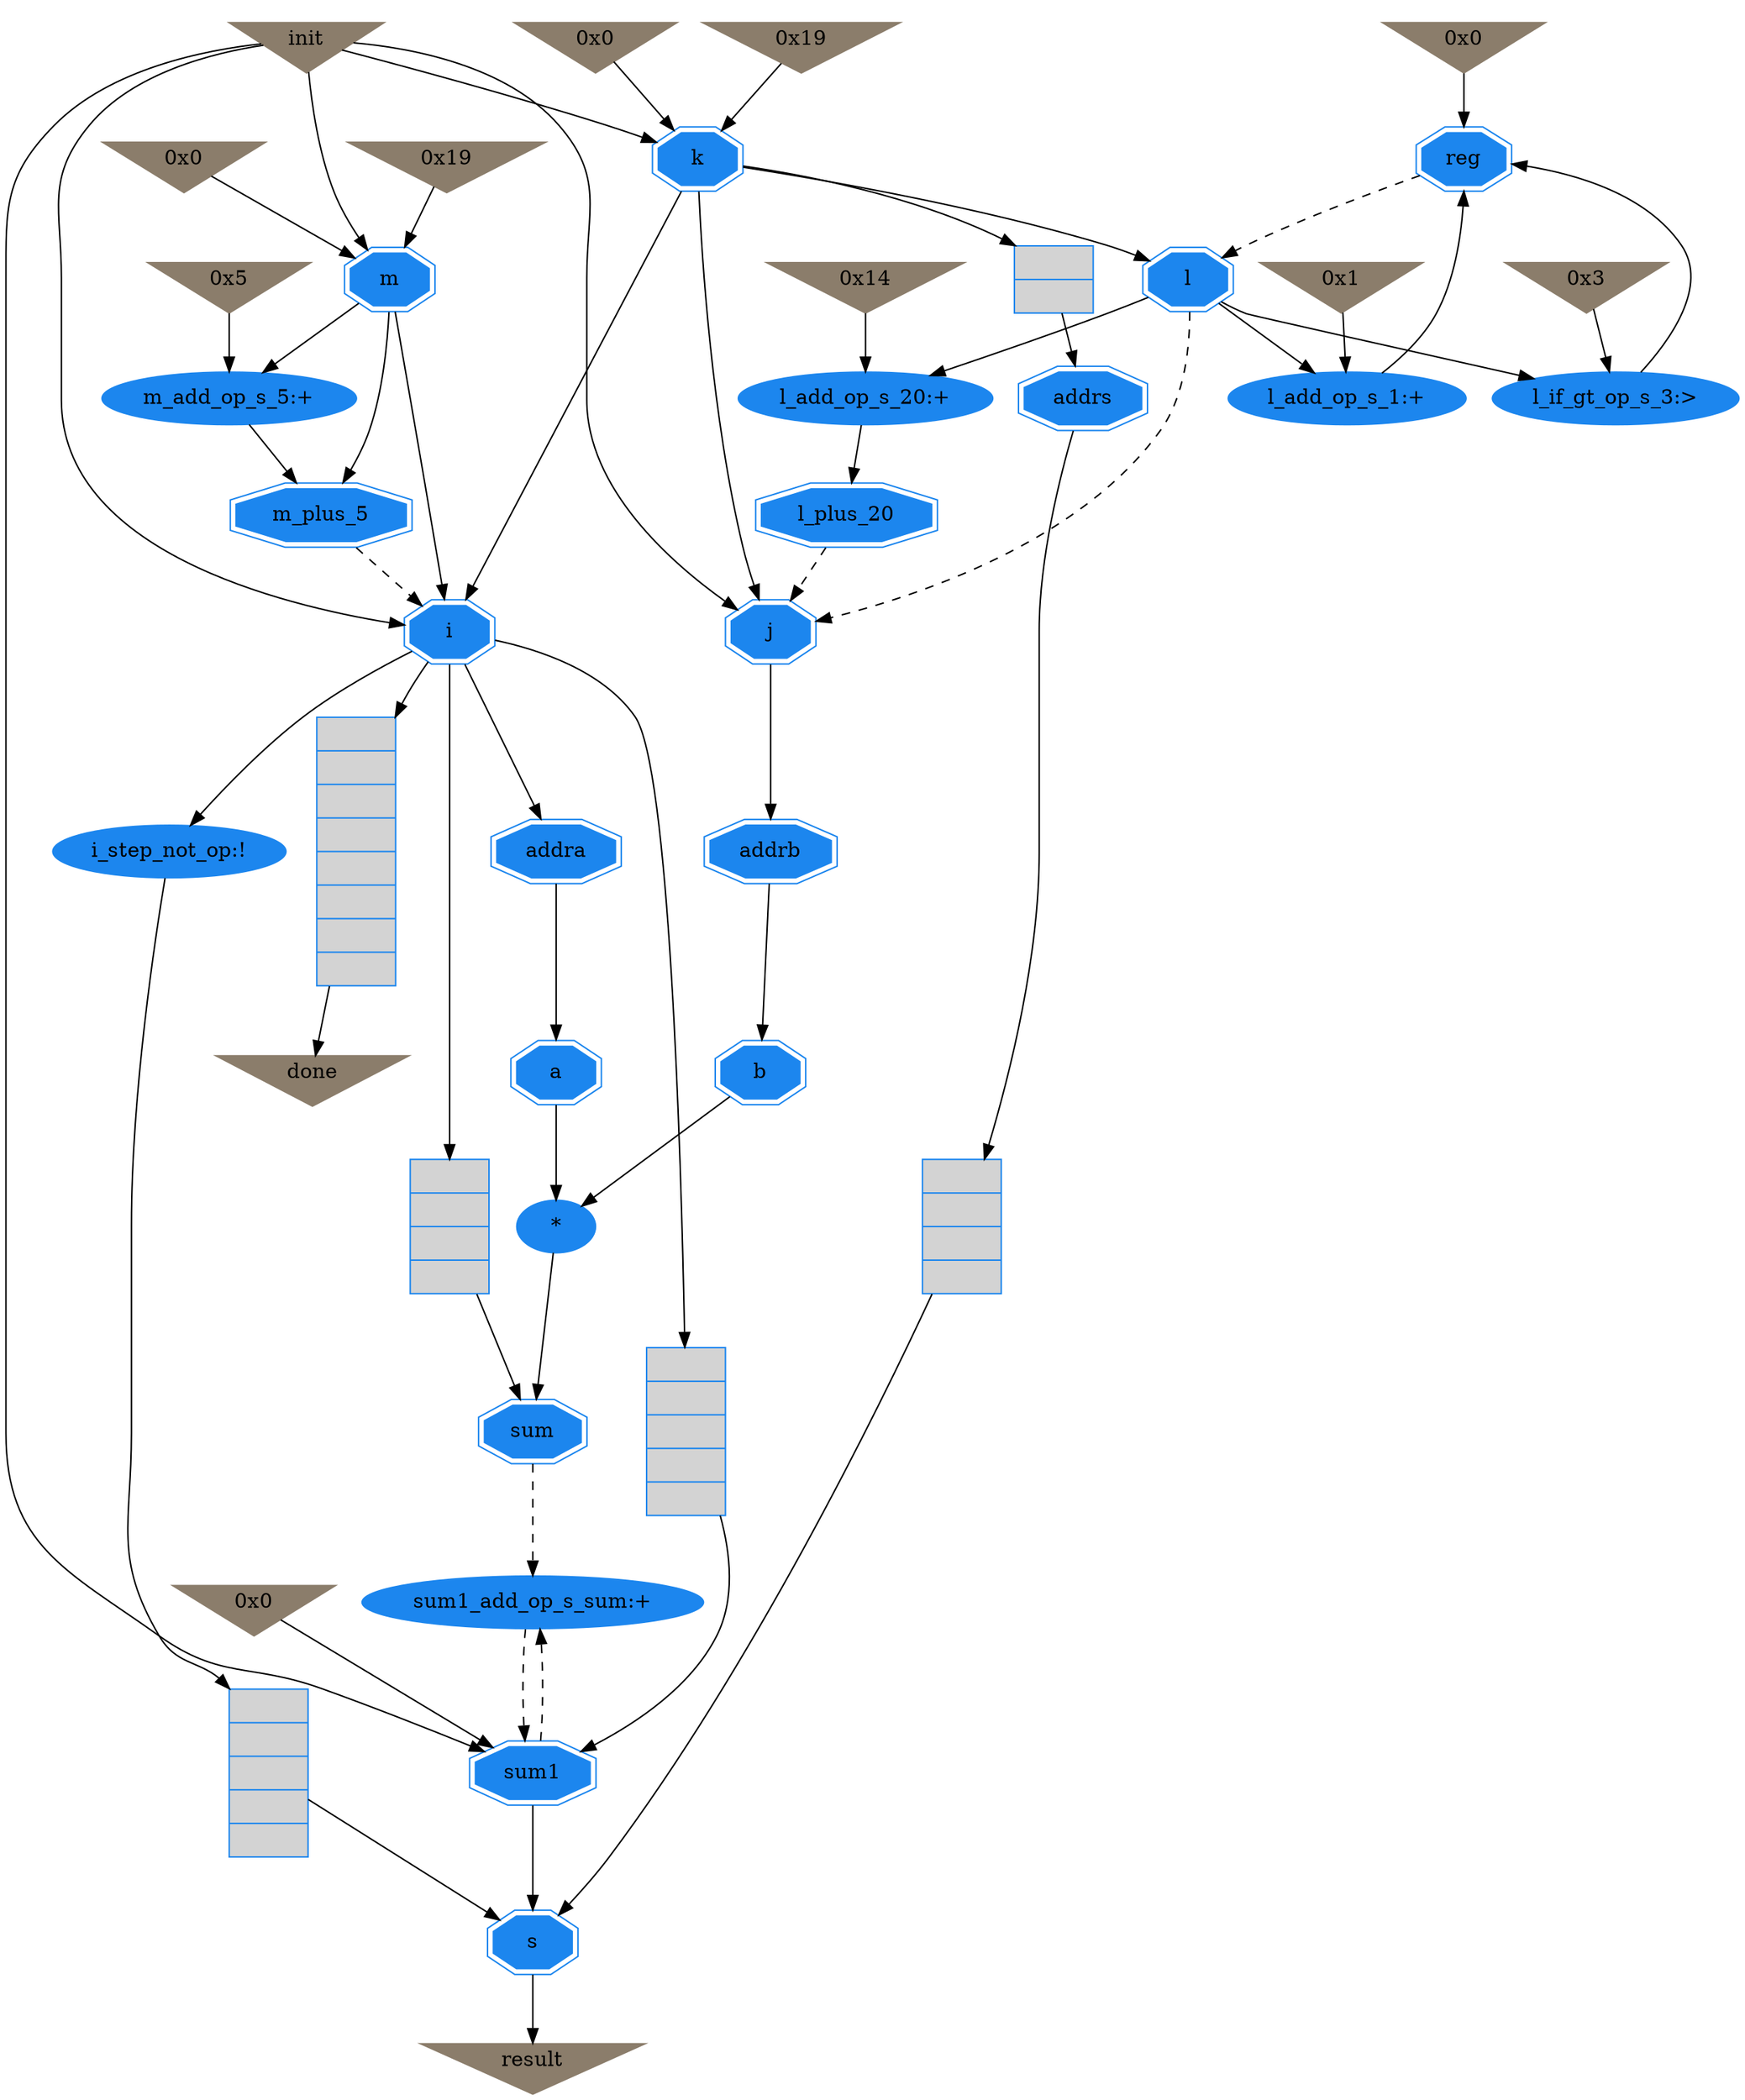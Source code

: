 digraph matmult {
	// Components (Nodes)
	node [shape=ellipse, style=filled, color=dodgerblue2];
	"reg" [label="reg" shape=doubleoctagon  color=dodgerblue2 ];
	"i_step_delay_op_5" [label="{||||}" shape=record fillcolor=lightgray  color=dodgerblue2 ];
	"k" [label="k" shape=doubleoctagon  color=dodgerblue2 ];
	"addrs" [label="addrs" shape=doubleoctagon  color=dodgerblue2 ];
	"c40" [color=bisque4 shape=invtriangle label="0x14"];
	"c37" [color=bisque4 shape=invtriangle label="0x3"];
	"c44" [label="{|}" shape=record fillcolor=lightgray  color=dodgerblue2 ];
	"c41" [color=bisque4 shape=invtriangle label="0x5"];
	"i_step_delay_op_4" [label="{|||}" shape=record fillcolor=lightgray  color=dodgerblue2 ];
	"c34" [color=bisque4 shape=invtriangle label="0x19"];
	"a_mult_op_s_b" [label="*"  color=dodgerblue2 ];
	"c33" [color=bisque4 shape=invtriangle label="0x0"];
	"sum1_add_op_s_sum" [label="sum1_add_op_s_sum:+"  color=dodgerblue2 ];
	"s" [label="s" shape=doubleoctagon  color=dodgerblue2 ];
	"addrs_delay_op_4" [label="{|||}" shape=record fillcolor=lightgray  color=dodgerblue2 ];
	"l_add_op_s_1" [label="l_add_op_s_1:+"  color=dodgerblue2 ];
	"l_add_op_s_20" [label="l_add_op_s_20:+"  color=dodgerblue2 ];
	"l" [label="l" shape=doubleoctagon  color=dodgerblue2 ];
	"m" [label="m" shape=doubleoctagon  color=dodgerblue2 ];
	"init" [color=bisque4 shape=invtriangle label="init"];
	"result" [color=bisque4 shape=invtriangle label="result"];
	"l_plus_20" [label="l_plus_20" shape=doubleoctagon  color=dodgerblue2 ];
	"b" [label="b" shape=doubleoctagon  color=dodgerblue2 ];
	"l_if_gt_op_s_3" [label="l_if_gt_op_s_3:>"  color=dodgerblue2 ];
	"m_add_op_s_5" [label="m_add_op_s_5:+"  color=dodgerblue2 ];
	"i_step_not_op" [label="i_step_not_op:!"  color=dodgerblue2 ];
	"sum1" [label="sum1" shape=doubleoctagon  color=dodgerblue2 ];
	"c35" [color=bisque4 shape=invtriangle label="0x0"];
	"c38" [color=bisque4 shape=invtriangle label="0x1"];
	"i_step_not_op_delay_op_5" [label="{||||}" shape=record fillcolor=lightgray  color=dodgerblue2 ];
	"c43" [label="{|||||||}" shape=record fillcolor=lightgray  color=dodgerblue2 ];
	"c42" [color=bisque4 shape=invtriangle label="0x0"];
	"c39" [color=bisque4 shape=invtriangle label="0x0"];
	"i" [label="i" shape=doubleoctagon  color=dodgerblue2 ];
	"c36" [color=bisque4 shape=invtriangle label="0x19"];
	"addra" [label="addra" shape=doubleoctagon  color=dodgerblue2 ];
	"sum" [label="sum" shape=doubleoctagon  color=dodgerblue2 ];
	"j" [label="j" shape=doubleoctagon  color=dodgerblue2 ];
	"a" [label="a" shape=doubleoctagon  color=dodgerblue2 ];
	"addrb" [label="addrb" shape=doubleoctagon  color=dodgerblue2 ];
	"m_plus_5" [label="m_plus_5" shape=doubleoctagon  color=dodgerblue2 ];
	"done" [color=bisque4 shape=invtriangle label="done"];

	// Signals (Edges)
	"c33" -> "m"
	"i_step_not_op_delay_op_5" -> "s"
	"k" -> "l"
	"c38" -> "l_add_op_s_1"
	"i_step_delay_op_4" -> "sum"
	"b" -> "a_mult_op_s_b"
	"i" -> "addra"
	"m" -> "m_plus_5"
	"addrb" -> "b"
	"addra" -> "a"
	"c41" -> "m_add_op_s_5"
	"k" -> "j"
	"c37" -> "l_if_gt_op_s_3"
	"c39" -> "reg"
	"i_step_not_op" -> "i_step_not_op_delay_op_5":input
	"m_add_op_s_5" -> "m_plus_5"
	"j" -> "addrb"
	"addrs" -> "addrs_delay_op_4":input
	"i" -> "i_step_delay_op_4":input
	"l" -> "l_add_op_s_1"
	"sum1" -> "s"
	"i" -> "i_step_not_op"
	"l_if_gt_op_s_3" -> "reg"
	"reg" -> "l" [style=dashed];
	"s" -> "result"
	"l" -> "l_if_gt_op_s_3"
	"a_mult_op_s_b" -> "sum"
	"m" -> "i"
	"m" -> "m_add_op_s_5"
	"i" -> "i_step_delay_op_5":input
	"i_step_delay_op_5" -> "sum1"
	"a" -> "a_mult_op_s_b"
	"sum1_add_op_s_sum" -> "sum1" [style=dashed];
	"c43" -> "done"
	"l" -> "l_add_op_s_20"
	"k" -> "i"
	"k" -> "c44":input
	"l_add_op_s_20" -> "l_plus_20"
	"m_plus_5" -> "i" [style=dashed];
	"l_plus_20" -> "j" [style=dashed];
	"init" -> "k"
	"c35" -> "k"
	"c34" -> "m"
	"c40" -> "l_add_op_s_20"
	"c44" -> "addrs"
	"init" -> "i"
	"i" -> "c43":input
	"sum1" -> "sum1_add_op_s_sum" [style=dashed];
	"init" -> "sum1"
	"c42" -> "sum1"
	"sum" -> "sum1_add_op_s_sum" [style=dashed];
	"addrs_delay_op_4" -> "s"
	"l_add_op_s_1" -> "reg"
	"l" -> "j" [style=dashed];
	"init" -> "j"
	"c36" -> "k"
	"init" -> "m"
}